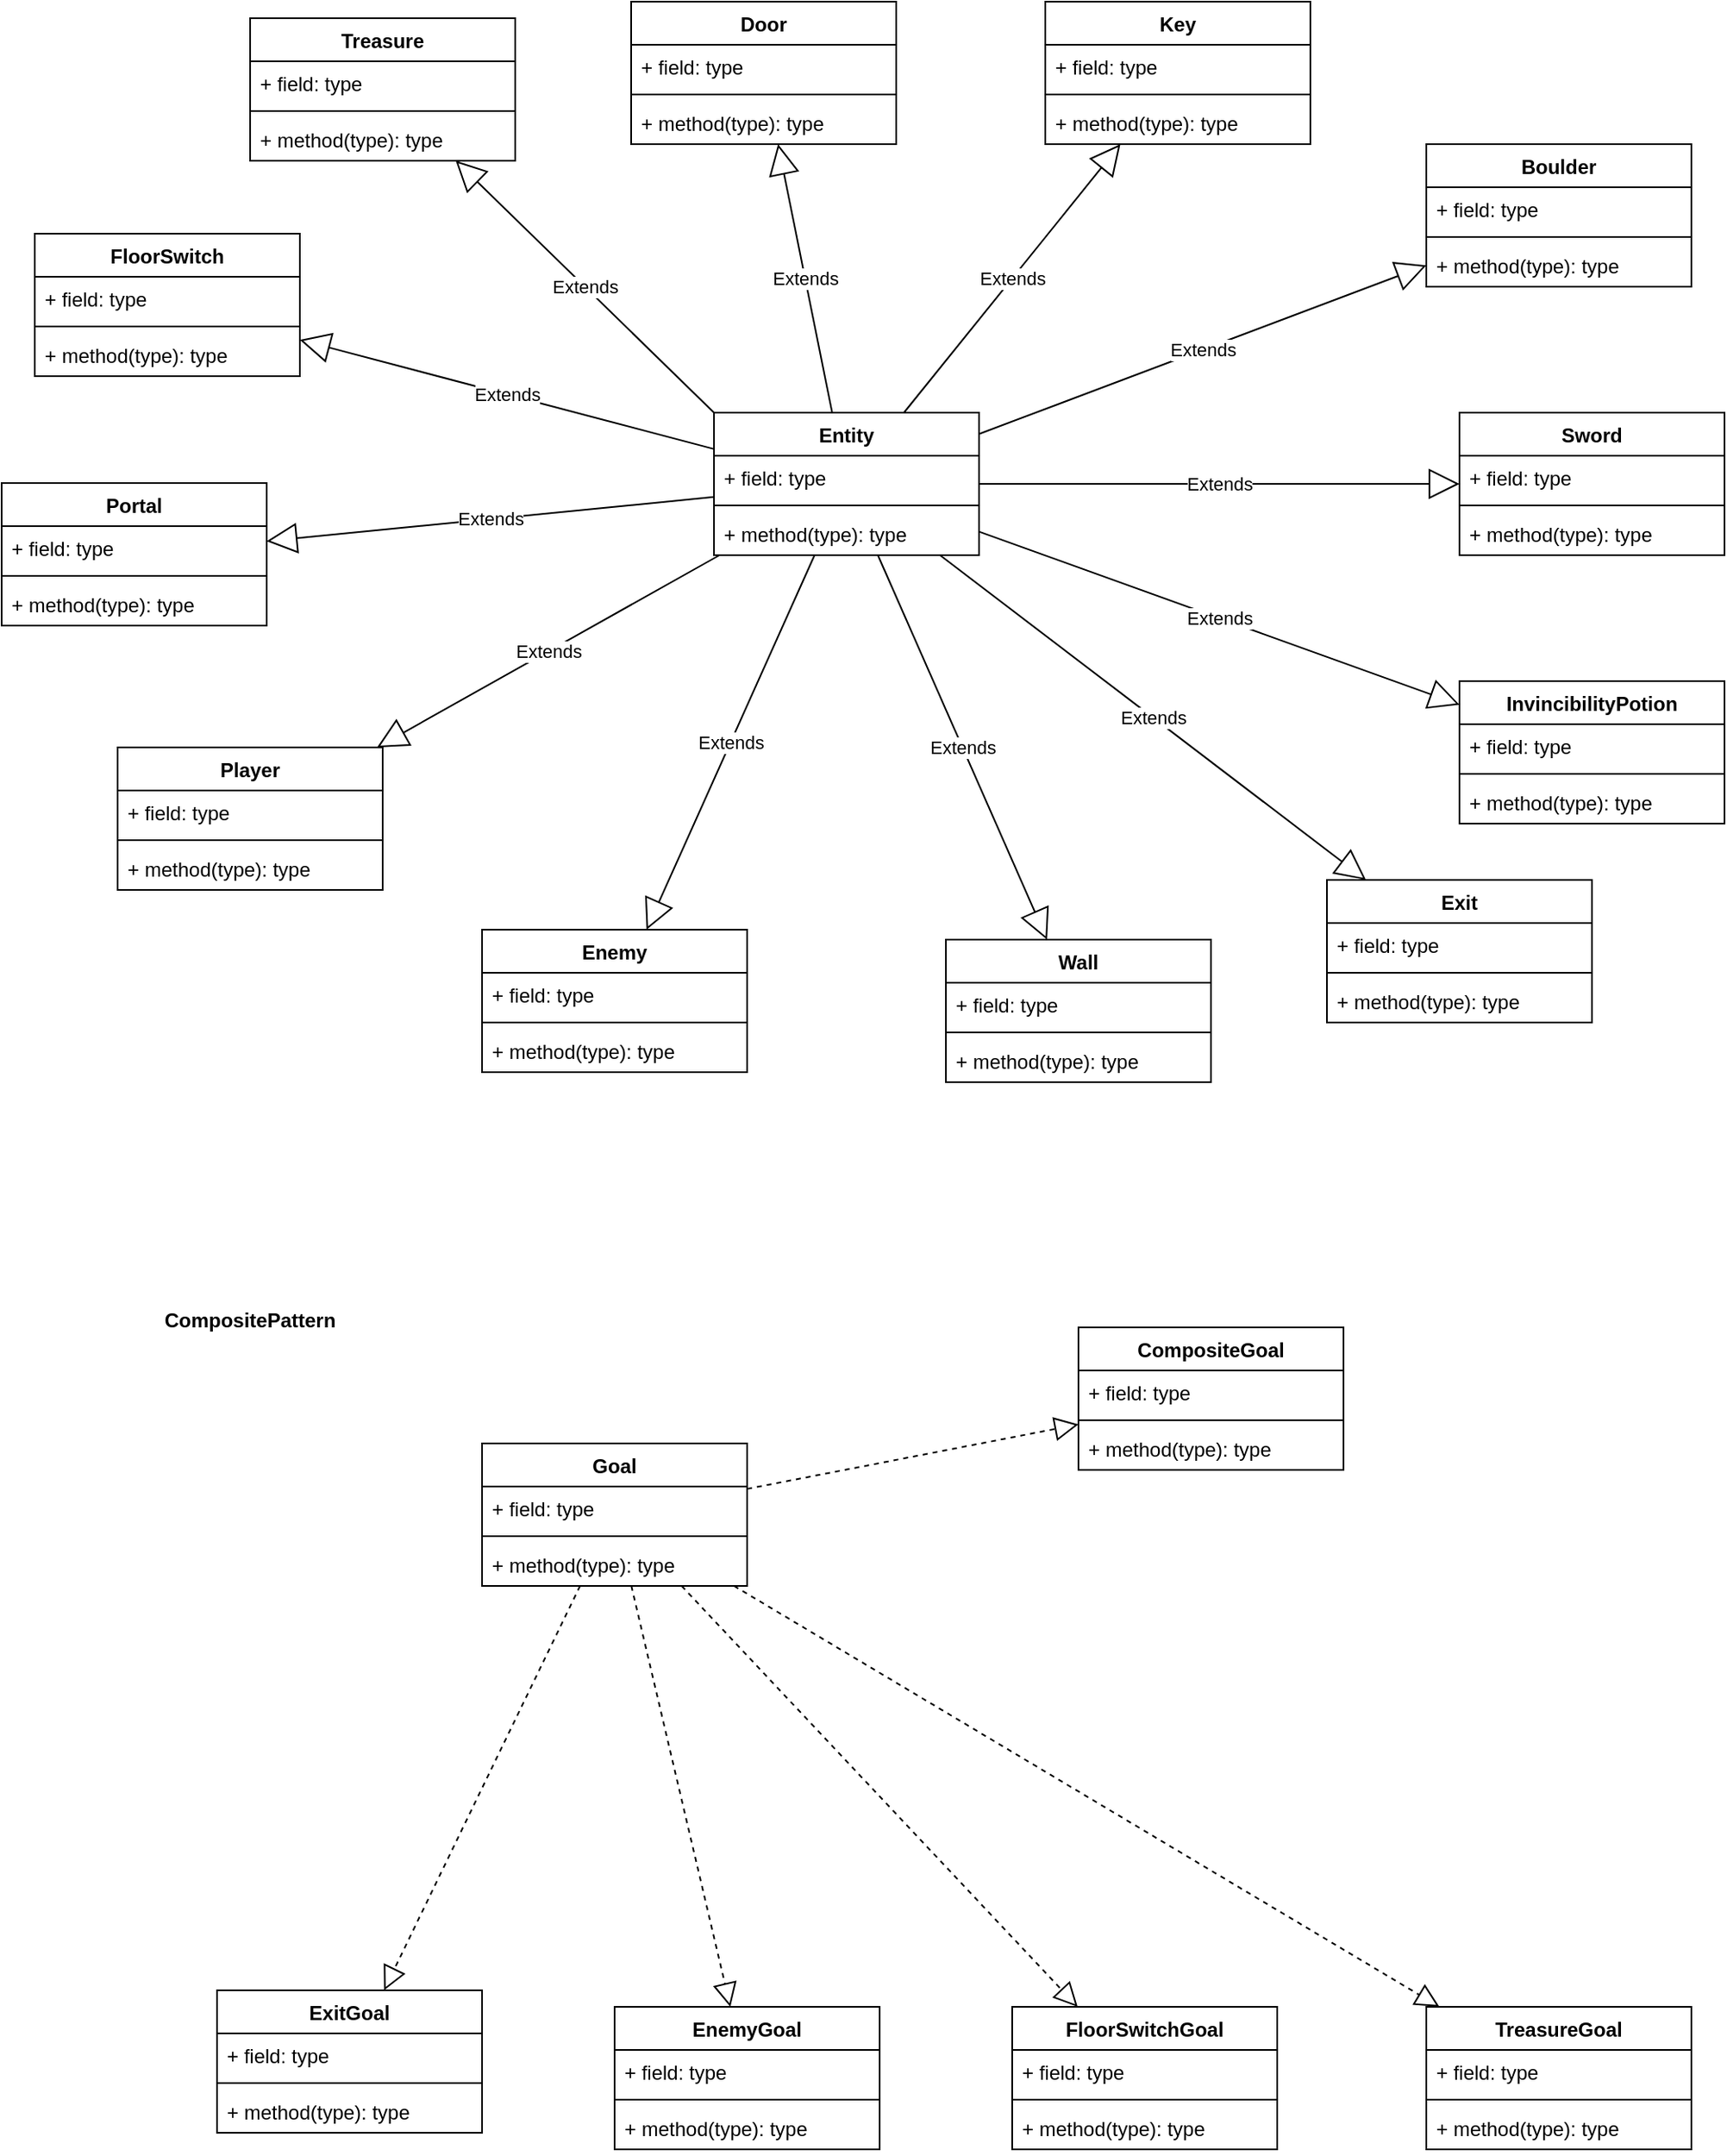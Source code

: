 <mxfile version="13.3.1" type="device"><diagram id="n79lNZCl_f3jq2rP3meE" name="Page-1"><mxGraphModel dx="1442" dy="822" grid="1" gridSize="10" guides="1" tooltips="1" connect="1" arrows="1" fold="1" page="1" pageScale="1" pageWidth="1169" pageHeight="827" math="0" shadow="0"><root><mxCell id="0"/><mxCell id="1" parent="0"/><mxCell id="Kdeloc-fNEnJSkMMDpFF-7" value="Player" style="swimlane;fontStyle=1;align=center;verticalAlign=top;childLayout=stackLayout;horizontal=1;startSize=26;horizontalStack=0;resizeParent=1;resizeParentMax=0;resizeLast=0;collapsible=1;marginBottom=0;" vertex="1" parent="1"><mxGeometry x="90" y="530" width="160" height="86" as="geometry"/></mxCell><mxCell id="Kdeloc-fNEnJSkMMDpFF-8" value="+ field: type" style="text;strokeColor=none;fillColor=none;align=left;verticalAlign=top;spacingLeft=4;spacingRight=4;overflow=hidden;rotatable=0;points=[[0,0.5],[1,0.5]];portConstraint=eastwest;" vertex="1" parent="Kdeloc-fNEnJSkMMDpFF-7"><mxGeometry y="26" width="160" height="26" as="geometry"/></mxCell><mxCell id="Kdeloc-fNEnJSkMMDpFF-9" value="" style="line;strokeWidth=1;fillColor=none;align=left;verticalAlign=middle;spacingTop=-1;spacingLeft=3;spacingRight=3;rotatable=0;labelPosition=right;points=[];portConstraint=eastwest;" vertex="1" parent="Kdeloc-fNEnJSkMMDpFF-7"><mxGeometry y="52" width="160" height="8" as="geometry"/></mxCell><mxCell id="Kdeloc-fNEnJSkMMDpFF-10" value="+ method(type): type" style="text;strokeColor=none;fillColor=none;align=left;verticalAlign=top;spacingLeft=4;spacingRight=4;overflow=hidden;rotatable=0;points=[[0,0.5],[1,0.5]];portConstraint=eastwest;" vertex="1" parent="Kdeloc-fNEnJSkMMDpFF-7"><mxGeometry y="60" width="160" height="26" as="geometry"/></mxCell><mxCell id="Kdeloc-fNEnJSkMMDpFF-18" value="Wall" style="swimlane;fontStyle=1;align=center;verticalAlign=top;childLayout=stackLayout;horizontal=1;startSize=26;horizontalStack=0;resizeParent=1;resizeParentMax=0;resizeLast=0;collapsible=1;marginBottom=0;" vertex="1" parent="1"><mxGeometry x="590" y="646" width="160" height="86" as="geometry"/></mxCell><mxCell id="Kdeloc-fNEnJSkMMDpFF-19" value="+ field: type" style="text;strokeColor=none;fillColor=none;align=left;verticalAlign=top;spacingLeft=4;spacingRight=4;overflow=hidden;rotatable=0;points=[[0,0.5],[1,0.5]];portConstraint=eastwest;" vertex="1" parent="Kdeloc-fNEnJSkMMDpFF-18"><mxGeometry y="26" width="160" height="26" as="geometry"/></mxCell><mxCell id="Kdeloc-fNEnJSkMMDpFF-20" value="" style="line;strokeWidth=1;fillColor=none;align=left;verticalAlign=middle;spacingTop=-1;spacingLeft=3;spacingRight=3;rotatable=0;labelPosition=right;points=[];portConstraint=eastwest;" vertex="1" parent="Kdeloc-fNEnJSkMMDpFF-18"><mxGeometry y="52" width="160" height="8" as="geometry"/></mxCell><mxCell id="Kdeloc-fNEnJSkMMDpFF-21" value="+ method(type): type" style="text;strokeColor=none;fillColor=none;align=left;verticalAlign=top;spacingLeft=4;spacingRight=4;overflow=hidden;rotatable=0;points=[[0,0.5],[1,0.5]];portConstraint=eastwest;" vertex="1" parent="Kdeloc-fNEnJSkMMDpFF-18"><mxGeometry y="60" width="160" height="26" as="geometry"/></mxCell><mxCell id="Kdeloc-fNEnJSkMMDpFF-12" value="Enemy" style="swimlane;fontStyle=1;align=center;verticalAlign=top;childLayout=stackLayout;horizontal=1;startSize=26;horizontalStack=0;resizeParent=1;resizeParentMax=0;resizeLast=0;collapsible=1;marginBottom=0;" vertex="1" parent="1"><mxGeometry x="310" y="640" width="160" height="86" as="geometry"/></mxCell><mxCell id="Kdeloc-fNEnJSkMMDpFF-13" value="+ field: type" style="text;strokeColor=none;fillColor=none;align=left;verticalAlign=top;spacingLeft=4;spacingRight=4;overflow=hidden;rotatable=0;points=[[0,0.5],[1,0.5]];portConstraint=eastwest;" vertex="1" parent="Kdeloc-fNEnJSkMMDpFF-12"><mxGeometry y="26" width="160" height="26" as="geometry"/></mxCell><mxCell id="Kdeloc-fNEnJSkMMDpFF-14" value="" style="line;strokeWidth=1;fillColor=none;align=left;verticalAlign=middle;spacingTop=-1;spacingLeft=3;spacingRight=3;rotatable=0;labelPosition=right;points=[];portConstraint=eastwest;" vertex="1" parent="Kdeloc-fNEnJSkMMDpFF-12"><mxGeometry y="52" width="160" height="8" as="geometry"/></mxCell><mxCell id="Kdeloc-fNEnJSkMMDpFF-15" value="+ method(type): type" style="text;strokeColor=none;fillColor=none;align=left;verticalAlign=top;spacingLeft=4;spacingRight=4;overflow=hidden;rotatable=0;points=[[0,0.5],[1,0.5]];portConstraint=eastwest;" vertex="1" parent="Kdeloc-fNEnJSkMMDpFF-12"><mxGeometry y="60" width="160" height="26" as="geometry"/></mxCell><mxCell id="Kdeloc-fNEnJSkMMDpFF-43" value="FloorSwitch" style="swimlane;fontStyle=1;align=center;verticalAlign=top;childLayout=stackLayout;horizontal=1;startSize=26;horizontalStack=0;resizeParent=1;resizeParentMax=0;resizeLast=0;collapsible=1;marginBottom=0;" vertex="1" parent="1"><mxGeometry x="40" y="220" width="160" height="86" as="geometry"/></mxCell><mxCell id="Kdeloc-fNEnJSkMMDpFF-44" value="+ field: type" style="text;strokeColor=none;fillColor=none;align=left;verticalAlign=top;spacingLeft=4;spacingRight=4;overflow=hidden;rotatable=0;points=[[0,0.5],[1,0.5]];portConstraint=eastwest;" vertex="1" parent="Kdeloc-fNEnJSkMMDpFF-43"><mxGeometry y="26" width="160" height="26" as="geometry"/></mxCell><mxCell id="Kdeloc-fNEnJSkMMDpFF-45" value="" style="line;strokeWidth=1;fillColor=none;align=left;verticalAlign=middle;spacingTop=-1;spacingLeft=3;spacingRight=3;rotatable=0;labelPosition=right;points=[];portConstraint=eastwest;" vertex="1" parent="Kdeloc-fNEnJSkMMDpFF-43"><mxGeometry y="52" width="160" height="8" as="geometry"/></mxCell><mxCell id="Kdeloc-fNEnJSkMMDpFF-46" value="+ method(type): type" style="text;strokeColor=none;fillColor=none;align=left;verticalAlign=top;spacingLeft=4;spacingRight=4;overflow=hidden;rotatable=0;points=[[0,0.5],[1,0.5]];portConstraint=eastwest;" vertex="1" parent="Kdeloc-fNEnJSkMMDpFF-43"><mxGeometry y="60" width="160" height="26" as="geometry"/></mxCell><mxCell id="Kdeloc-fNEnJSkMMDpFF-51" value="Sword" style="swimlane;fontStyle=1;align=center;verticalAlign=top;childLayout=stackLayout;horizontal=1;startSize=26;horizontalStack=0;resizeParent=1;resizeParentMax=0;resizeLast=0;collapsible=1;marginBottom=0;" vertex="1" parent="1"><mxGeometry x="900" y="328" width="160" height="86" as="geometry"/></mxCell><mxCell id="Kdeloc-fNEnJSkMMDpFF-52" value="+ field: type" style="text;strokeColor=none;fillColor=none;align=left;verticalAlign=top;spacingLeft=4;spacingRight=4;overflow=hidden;rotatable=0;points=[[0,0.5],[1,0.5]];portConstraint=eastwest;" vertex="1" parent="Kdeloc-fNEnJSkMMDpFF-51"><mxGeometry y="26" width="160" height="26" as="geometry"/></mxCell><mxCell id="Kdeloc-fNEnJSkMMDpFF-53" value="" style="line;strokeWidth=1;fillColor=none;align=left;verticalAlign=middle;spacingTop=-1;spacingLeft=3;spacingRight=3;rotatable=0;labelPosition=right;points=[];portConstraint=eastwest;" vertex="1" parent="Kdeloc-fNEnJSkMMDpFF-51"><mxGeometry y="52" width="160" height="8" as="geometry"/></mxCell><mxCell id="Kdeloc-fNEnJSkMMDpFF-54" value="+ method(type): type" style="text;strokeColor=none;fillColor=none;align=left;verticalAlign=top;spacingLeft=4;spacingRight=4;overflow=hidden;rotatable=0;points=[[0,0.5],[1,0.5]];portConstraint=eastwest;" vertex="1" parent="Kdeloc-fNEnJSkMMDpFF-51"><mxGeometry y="60" width="160" height="26" as="geometry"/></mxCell><mxCell id="Kdeloc-fNEnJSkMMDpFF-27" value="Treasure" style="swimlane;fontStyle=1;align=center;verticalAlign=top;childLayout=stackLayout;horizontal=1;startSize=26;horizontalStack=0;resizeParent=1;resizeParentMax=0;resizeLast=0;collapsible=1;marginBottom=0;" vertex="1" parent="1"><mxGeometry x="170" y="90" width="160" height="86" as="geometry"/></mxCell><mxCell id="Kdeloc-fNEnJSkMMDpFF-28" value="+ field: type" style="text;strokeColor=none;fillColor=none;align=left;verticalAlign=top;spacingLeft=4;spacingRight=4;overflow=hidden;rotatable=0;points=[[0,0.5],[1,0.5]];portConstraint=eastwest;" vertex="1" parent="Kdeloc-fNEnJSkMMDpFF-27"><mxGeometry y="26" width="160" height="26" as="geometry"/></mxCell><mxCell id="Kdeloc-fNEnJSkMMDpFF-29" value="" style="line;strokeWidth=1;fillColor=none;align=left;verticalAlign=middle;spacingTop=-1;spacingLeft=3;spacingRight=3;rotatable=0;labelPosition=right;points=[];portConstraint=eastwest;" vertex="1" parent="Kdeloc-fNEnJSkMMDpFF-27"><mxGeometry y="52" width="160" height="8" as="geometry"/></mxCell><mxCell id="Kdeloc-fNEnJSkMMDpFF-30" value="+ method(type): type" style="text;strokeColor=none;fillColor=none;align=left;verticalAlign=top;spacingLeft=4;spacingRight=4;overflow=hidden;rotatable=0;points=[[0,0.5],[1,0.5]];portConstraint=eastwest;" vertex="1" parent="Kdeloc-fNEnJSkMMDpFF-27"><mxGeometry y="60" width="160" height="26" as="geometry"/></mxCell><mxCell id="Kdeloc-fNEnJSkMMDpFF-47" value="Portal" style="swimlane;fontStyle=1;align=center;verticalAlign=top;childLayout=stackLayout;horizontal=1;startSize=26;horizontalStack=0;resizeParent=1;resizeParentMax=0;resizeLast=0;collapsible=1;marginBottom=0;" vertex="1" parent="1"><mxGeometry x="20" y="370.5" width="160" height="86" as="geometry"/></mxCell><mxCell id="Kdeloc-fNEnJSkMMDpFF-48" value="+ field: type" style="text;strokeColor=none;fillColor=none;align=left;verticalAlign=top;spacingLeft=4;spacingRight=4;overflow=hidden;rotatable=0;points=[[0,0.5],[1,0.5]];portConstraint=eastwest;" vertex="1" parent="Kdeloc-fNEnJSkMMDpFF-47"><mxGeometry y="26" width="160" height="26" as="geometry"/></mxCell><mxCell id="Kdeloc-fNEnJSkMMDpFF-49" value="" style="line;strokeWidth=1;fillColor=none;align=left;verticalAlign=middle;spacingTop=-1;spacingLeft=3;spacingRight=3;rotatable=0;labelPosition=right;points=[];portConstraint=eastwest;" vertex="1" parent="Kdeloc-fNEnJSkMMDpFF-47"><mxGeometry y="52" width="160" height="8" as="geometry"/></mxCell><mxCell id="Kdeloc-fNEnJSkMMDpFF-50" value="+ method(type): type" style="text;strokeColor=none;fillColor=none;align=left;verticalAlign=top;spacingLeft=4;spacingRight=4;overflow=hidden;rotatable=0;points=[[0,0.5],[1,0.5]];portConstraint=eastwest;" vertex="1" parent="Kdeloc-fNEnJSkMMDpFF-47"><mxGeometry y="60" width="160" height="26" as="geometry"/></mxCell><mxCell id="Kdeloc-fNEnJSkMMDpFF-31" value="Door" style="swimlane;fontStyle=1;align=center;verticalAlign=top;childLayout=stackLayout;horizontal=1;startSize=26;horizontalStack=0;resizeParent=1;resizeParentMax=0;resizeLast=0;collapsible=1;marginBottom=0;" vertex="1" parent="1"><mxGeometry x="400" y="80" width="160" height="86" as="geometry"/></mxCell><mxCell id="Kdeloc-fNEnJSkMMDpFF-32" value="+ field: type" style="text;strokeColor=none;fillColor=none;align=left;verticalAlign=top;spacingLeft=4;spacingRight=4;overflow=hidden;rotatable=0;points=[[0,0.5],[1,0.5]];portConstraint=eastwest;" vertex="1" parent="Kdeloc-fNEnJSkMMDpFF-31"><mxGeometry y="26" width="160" height="26" as="geometry"/></mxCell><mxCell id="Kdeloc-fNEnJSkMMDpFF-33" value="" style="line;strokeWidth=1;fillColor=none;align=left;verticalAlign=middle;spacingTop=-1;spacingLeft=3;spacingRight=3;rotatable=0;labelPosition=right;points=[];portConstraint=eastwest;" vertex="1" parent="Kdeloc-fNEnJSkMMDpFF-31"><mxGeometry y="52" width="160" height="8" as="geometry"/></mxCell><mxCell id="Kdeloc-fNEnJSkMMDpFF-34" value="+ method(type): type" style="text;strokeColor=none;fillColor=none;align=left;verticalAlign=top;spacingLeft=4;spacingRight=4;overflow=hidden;rotatable=0;points=[[0,0.5],[1,0.5]];portConstraint=eastwest;" vertex="1" parent="Kdeloc-fNEnJSkMMDpFF-31"><mxGeometry y="60" width="160" height="26" as="geometry"/></mxCell><mxCell id="Kdeloc-fNEnJSkMMDpFF-35" value="Key" style="swimlane;fontStyle=1;align=center;verticalAlign=top;childLayout=stackLayout;horizontal=1;startSize=26;horizontalStack=0;resizeParent=1;resizeParentMax=0;resizeLast=0;collapsible=1;marginBottom=0;" vertex="1" parent="1"><mxGeometry x="650" y="80" width="160" height="86" as="geometry"/></mxCell><mxCell id="Kdeloc-fNEnJSkMMDpFF-36" value="+ field: type" style="text;strokeColor=none;fillColor=none;align=left;verticalAlign=top;spacingLeft=4;spacingRight=4;overflow=hidden;rotatable=0;points=[[0,0.5],[1,0.5]];portConstraint=eastwest;" vertex="1" parent="Kdeloc-fNEnJSkMMDpFF-35"><mxGeometry y="26" width="160" height="26" as="geometry"/></mxCell><mxCell id="Kdeloc-fNEnJSkMMDpFF-37" value="" style="line;strokeWidth=1;fillColor=none;align=left;verticalAlign=middle;spacingTop=-1;spacingLeft=3;spacingRight=3;rotatable=0;labelPosition=right;points=[];portConstraint=eastwest;" vertex="1" parent="Kdeloc-fNEnJSkMMDpFF-35"><mxGeometry y="52" width="160" height="8" as="geometry"/></mxCell><mxCell id="Kdeloc-fNEnJSkMMDpFF-38" value="+ method(type): type" style="text;strokeColor=none;fillColor=none;align=left;verticalAlign=top;spacingLeft=4;spacingRight=4;overflow=hidden;rotatable=0;points=[[0,0.5],[1,0.5]];portConstraint=eastwest;" vertex="1" parent="Kdeloc-fNEnJSkMMDpFF-35"><mxGeometry y="60" width="160" height="26" as="geometry"/></mxCell><mxCell id="Kdeloc-fNEnJSkMMDpFF-39" value="Boulder" style="swimlane;fontStyle=1;align=center;verticalAlign=top;childLayout=stackLayout;horizontal=1;startSize=26;horizontalStack=0;resizeParent=1;resizeParentMax=0;resizeLast=0;collapsible=1;marginBottom=0;" vertex="1" parent="1"><mxGeometry x="880" y="166" width="160" height="86" as="geometry"/></mxCell><mxCell id="Kdeloc-fNEnJSkMMDpFF-40" value="+ field: type" style="text;strokeColor=none;fillColor=none;align=left;verticalAlign=top;spacingLeft=4;spacingRight=4;overflow=hidden;rotatable=0;points=[[0,0.5],[1,0.5]];portConstraint=eastwest;" vertex="1" parent="Kdeloc-fNEnJSkMMDpFF-39"><mxGeometry y="26" width="160" height="26" as="geometry"/></mxCell><mxCell id="Kdeloc-fNEnJSkMMDpFF-41" value="" style="line;strokeWidth=1;fillColor=none;align=left;verticalAlign=middle;spacingTop=-1;spacingLeft=3;spacingRight=3;rotatable=0;labelPosition=right;points=[];portConstraint=eastwest;" vertex="1" parent="Kdeloc-fNEnJSkMMDpFF-39"><mxGeometry y="52" width="160" height="8" as="geometry"/></mxCell><mxCell id="Kdeloc-fNEnJSkMMDpFF-42" value="+ method(type): type" style="text;strokeColor=none;fillColor=none;align=left;verticalAlign=top;spacingLeft=4;spacingRight=4;overflow=hidden;rotatable=0;points=[[0,0.5],[1,0.5]];portConstraint=eastwest;" vertex="1" parent="Kdeloc-fNEnJSkMMDpFF-39"><mxGeometry y="60" width="160" height="26" as="geometry"/></mxCell><mxCell id="Kdeloc-fNEnJSkMMDpFF-55" value="InvincibilityPotion" style="swimlane;fontStyle=1;align=center;verticalAlign=top;childLayout=stackLayout;horizontal=1;startSize=26;horizontalStack=0;resizeParent=1;resizeParentMax=0;resizeLast=0;collapsible=1;marginBottom=0;" vertex="1" parent="1"><mxGeometry x="900" y="490" width="160" height="86" as="geometry"/></mxCell><mxCell id="Kdeloc-fNEnJSkMMDpFF-56" value="+ field: type" style="text;strokeColor=none;fillColor=none;align=left;verticalAlign=top;spacingLeft=4;spacingRight=4;overflow=hidden;rotatable=0;points=[[0,0.5],[1,0.5]];portConstraint=eastwest;" vertex="1" parent="Kdeloc-fNEnJSkMMDpFF-55"><mxGeometry y="26" width="160" height="26" as="geometry"/></mxCell><mxCell id="Kdeloc-fNEnJSkMMDpFF-57" value="" style="line;strokeWidth=1;fillColor=none;align=left;verticalAlign=middle;spacingTop=-1;spacingLeft=3;spacingRight=3;rotatable=0;labelPosition=right;points=[];portConstraint=eastwest;" vertex="1" parent="Kdeloc-fNEnJSkMMDpFF-55"><mxGeometry y="52" width="160" height="8" as="geometry"/></mxCell><mxCell id="Kdeloc-fNEnJSkMMDpFF-58" value="+ method(type): type" style="text;strokeColor=none;fillColor=none;align=left;verticalAlign=top;spacingLeft=4;spacingRight=4;overflow=hidden;rotatable=0;points=[[0,0.5],[1,0.5]];portConstraint=eastwest;" vertex="1" parent="Kdeloc-fNEnJSkMMDpFF-55"><mxGeometry y="60" width="160" height="26" as="geometry"/></mxCell><mxCell id="Kdeloc-fNEnJSkMMDpFF-23" value="Exit" style="swimlane;fontStyle=1;align=center;verticalAlign=top;childLayout=stackLayout;horizontal=1;startSize=26;horizontalStack=0;resizeParent=1;resizeParentMax=0;resizeLast=0;collapsible=1;marginBottom=0;" vertex="1" parent="1"><mxGeometry x="820" y="610" width="160" height="86" as="geometry"/></mxCell><mxCell id="Kdeloc-fNEnJSkMMDpFF-24" value="+ field: type" style="text;strokeColor=none;fillColor=none;align=left;verticalAlign=top;spacingLeft=4;spacingRight=4;overflow=hidden;rotatable=0;points=[[0,0.5],[1,0.5]];portConstraint=eastwest;" vertex="1" parent="Kdeloc-fNEnJSkMMDpFF-23"><mxGeometry y="26" width="160" height="26" as="geometry"/></mxCell><mxCell id="Kdeloc-fNEnJSkMMDpFF-25" value="" style="line;strokeWidth=1;fillColor=none;align=left;verticalAlign=middle;spacingTop=-1;spacingLeft=3;spacingRight=3;rotatable=0;labelPosition=right;points=[];portConstraint=eastwest;" vertex="1" parent="Kdeloc-fNEnJSkMMDpFF-23"><mxGeometry y="52" width="160" height="8" as="geometry"/></mxCell><mxCell id="Kdeloc-fNEnJSkMMDpFF-26" value="+ method(type): type" style="text;strokeColor=none;fillColor=none;align=left;verticalAlign=top;spacingLeft=4;spacingRight=4;overflow=hidden;rotatable=0;points=[[0,0.5],[1,0.5]];portConstraint=eastwest;" vertex="1" parent="Kdeloc-fNEnJSkMMDpFF-23"><mxGeometry y="60" width="160" height="26" as="geometry"/></mxCell><mxCell id="Kdeloc-fNEnJSkMMDpFF-60" value="Extends" style="endArrow=block;endSize=16;endFill=0;html=1;exitX=0;exitY=0;exitDx=0;exitDy=0;" edge="1" parent="1" source="Kdeloc-fNEnJSkMMDpFF-1" target="Kdeloc-fNEnJSkMMDpFF-27"><mxGeometry width="160" relative="1" as="geometry"><mxPoint x="510" y="370" as="sourcePoint"/><mxPoint x="670" y="370" as="targetPoint"/></mxGeometry></mxCell><mxCell id="Kdeloc-fNEnJSkMMDpFF-61" value="Extends" style="endArrow=block;endSize=16;endFill=0;html=1;" edge="1" parent="1" source="Kdeloc-fNEnJSkMMDpFF-1" target="Kdeloc-fNEnJSkMMDpFF-31"><mxGeometry width="160" relative="1" as="geometry"><mxPoint x="510" y="370" as="sourcePoint"/><mxPoint x="670" y="370" as="targetPoint"/></mxGeometry></mxCell><mxCell id="Kdeloc-fNEnJSkMMDpFF-63" value="Extends" style="endArrow=block;endSize=16;endFill=0;html=1;" edge="1" parent="1" source="Kdeloc-fNEnJSkMMDpFF-1" target="Kdeloc-fNEnJSkMMDpFF-35"><mxGeometry width="160" relative="1" as="geometry"><mxPoint x="510" y="370" as="sourcePoint"/><mxPoint x="670" y="370" as="targetPoint"/></mxGeometry></mxCell><mxCell id="Kdeloc-fNEnJSkMMDpFF-64" value="Extends" style="endArrow=block;endSize=16;endFill=0;html=1;" edge="1" parent="1" source="Kdeloc-fNEnJSkMMDpFF-1" target="Kdeloc-fNEnJSkMMDpFF-39"><mxGeometry width="160" relative="1" as="geometry"><mxPoint x="840" y="400" as="sourcePoint"/><mxPoint x="1000" y="400" as="targetPoint"/></mxGeometry></mxCell><mxCell id="Kdeloc-fNEnJSkMMDpFF-65" value="Extends" style="endArrow=block;endSize=16;endFill=0;html=1;" edge="1" parent="1" source="Kdeloc-fNEnJSkMMDpFF-1" target="Kdeloc-fNEnJSkMMDpFF-51"><mxGeometry width="160" relative="1" as="geometry"><mxPoint x="570" y="400" as="sourcePoint"/><mxPoint x="730" y="400" as="targetPoint"/></mxGeometry></mxCell><mxCell id="Kdeloc-fNEnJSkMMDpFF-1" value="Entity" style="swimlane;fontStyle=1;align=center;verticalAlign=top;childLayout=stackLayout;horizontal=1;startSize=26;horizontalStack=0;resizeParent=1;resizeParentMax=0;resizeLast=0;collapsible=1;marginBottom=0;" vertex="1" parent="1"><mxGeometry x="450" y="328" width="160" height="86" as="geometry"/></mxCell><mxCell id="Kdeloc-fNEnJSkMMDpFF-2" value="+ field: type" style="text;strokeColor=none;fillColor=none;align=left;verticalAlign=top;spacingLeft=4;spacingRight=4;overflow=hidden;rotatable=0;points=[[0,0.5],[1,0.5]];portConstraint=eastwest;" vertex="1" parent="Kdeloc-fNEnJSkMMDpFF-1"><mxGeometry y="26" width="160" height="26" as="geometry"/></mxCell><mxCell id="Kdeloc-fNEnJSkMMDpFF-3" value="" style="line;strokeWidth=1;fillColor=none;align=left;verticalAlign=middle;spacingTop=-1;spacingLeft=3;spacingRight=3;rotatable=0;labelPosition=right;points=[];portConstraint=eastwest;" vertex="1" parent="Kdeloc-fNEnJSkMMDpFF-1"><mxGeometry y="52" width="160" height="8" as="geometry"/></mxCell><mxCell id="Kdeloc-fNEnJSkMMDpFF-4" value="+ method(type): type" style="text;strokeColor=none;fillColor=none;align=left;verticalAlign=top;spacingLeft=4;spacingRight=4;overflow=hidden;rotatable=0;points=[[0,0.5],[1,0.5]];portConstraint=eastwest;" vertex="1" parent="Kdeloc-fNEnJSkMMDpFF-1"><mxGeometry y="60" width="160" height="26" as="geometry"/></mxCell><mxCell id="Kdeloc-fNEnJSkMMDpFF-66" value="Extends" style="endArrow=block;endSize=16;endFill=0;html=1;" edge="1" parent="1" source="Kdeloc-fNEnJSkMMDpFF-1" target="Kdeloc-fNEnJSkMMDpFF-55"><mxGeometry width="160" relative="1" as="geometry"><mxPoint x="600" y="360" as="sourcePoint"/><mxPoint x="760" y="360" as="targetPoint"/></mxGeometry></mxCell><mxCell id="Kdeloc-fNEnJSkMMDpFF-67" value="Extends" style="endArrow=block;endSize=16;endFill=0;html=1;" edge="1" parent="1" source="Kdeloc-fNEnJSkMMDpFF-1" target="Kdeloc-fNEnJSkMMDpFF-23"><mxGeometry width="160" relative="1" as="geometry"><mxPoint x="570" y="450" as="sourcePoint"/><mxPoint x="730" y="450" as="targetPoint"/></mxGeometry></mxCell><mxCell id="Kdeloc-fNEnJSkMMDpFF-69" value="Extends" style="endArrow=block;endSize=16;endFill=0;html=1;" edge="1" parent="1" source="Kdeloc-fNEnJSkMMDpFF-1" target="Kdeloc-fNEnJSkMMDpFF-18"><mxGeometry width="160" relative="1" as="geometry"><mxPoint x="530" y="490" as="sourcePoint"/><mxPoint x="690" y="490" as="targetPoint"/></mxGeometry></mxCell><mxCell id="Kdeloc-fNEnJSkMMDpFF-70" value="Extends" style="endArrow=block;endSize=16;endFill=0;html=1;" edge="1" parent="1" source="Kdeloc-fNEnJSkMMDpFF-1" target="Kdeloc-fNEnJSkMMDpFF-12"><mxGeometry width="160" relative="1" as="geometry"><mxPoint x="530" y="490" as="sourcePoint"/><mxPoint x="690" y="490" as="targetPoint"/></mxGeometry></mxCell><mxCell id="Kdeloc-fNEnJSkMMDpFF-71" value="Extends" style="endArrow=block;endSize=16;endFill=0;html=1;" edge="1" parent="1" source="Kdeloc-fNEnJSkMMDpFF-1" target="Kdeloc-fNEnJSkMMDpFF-7"><mxGeometry width="160" relative="1" as="geometry"><mxPoint x="410" y="420" as="sourcePoint"/><mxPoint x="570" y="420" as="targetPoint"/></mxGeometry></mxCell><mxCell id="Kdeloc-fNEnJSkMMDpFF-72" value="Extends" style="endArrow=block;endSize=16;endFill=0;html=1;" edge="1" parent="1" source="Kdeloc-fNEnJSkMMDpFF-1" target="Kdeloc-fNEnJSkMMDpFF-47"><mxGeometry width="160" relative="1" as="geometry"><mxPoint x="410" y="420" as="sourcePoint"/><mxPoint x="570" y="420" as="targetPoint"/></mxGeometry></mxCell><mxCell id="Kdeloc-fNEnJSkMMDpFF-73" value="Extends" style="endArrow=block;endSize=16;endFill=0;html=1;" edge="1" parent="1" source="Kdeloc-fNEnJSkMMDpFF-1" target="Kdeloc-fNEnJSkMMDpFF-43"><mxGeometry width="160" relative="1" as="geometry"><mxPoint x="370" y="350" as="sourcePoint"/><mxPoint x="530" y="350" as="targetPoint"/></mxGeometry></mxCell><mxCell id="Kdeloc-fNEnJSkMMDpFF-82" value="" style="endArrow=block;dashed=1;endFill=0;endSize=12;html=1;" edge="1" parent="1" source="Kdeloc-fNEnJSkMMDpFF-74" target="Kdeloc-fNEnJSkMMDpFF-78"><mxGeometry width="160" relative="1" as="geometry"><mxPoint x="470" y="1210" as="sourcePoint"/><mxPoint x="630" y="1210" as="targetPoint"/></mxGeometry></mxCell><mxCell id="Kdeloc-fNEnJSkMMDpFF-83" value="ExitGoal" style="swimlane;fontStyle=1;align=center;verticalAlign=top;childLayout=stackLayout;horizontal=1;startSize=26;horizontalStack=0;resizeParent=1;resizeParentMax=0;resizeLast=0;collapsible=1;marginBottom=0;" vertex="1" parent="1"><mxGeometry x="150" y="1280" width="160" height="86" as="geometry"/></mxCell><mxCell id="Kdeloc-fNEnJSkMMDpFF-84" value="+ field: type" style="text;strokeColor=none;fillColor=none;align=left;verticalAlign=top;spacingLeft=4;spacingRight=4;overflow=hidden;rotatable=0;points=[[0,0.5],[1,0.5]];portConstraint=eastwest;" vertex="1" parent="Kdeloc-fNEnJSkMMDpFF-83"><mxGeometry y="26" width="160" height="26" as="geometry"/></mxCell><mxCell id="Kdeloc-fNEnJSkMMDpFF-85" value="" style="line;strokeWidth=1;fillColor=none;align=left;verticalAlign=middle;spacingTop=-1;spacingLeft=3;spacingRight=3;rotatable=0;labelPosition=right;points=[];portConstraint=eastwest;" vertex="1" parent="Kdeloc-fNEnJSkMMDpFF-83"><mxGeometry y="52" width="160" height="8" as="geometry"/></mxCell><mxCell id="Kdeloc-fNEnJSkMMDpFF-86" value="+ method(type): type" style="text;strokeColor=none;fillColor=none;align=left;verticalAlign=top;spacingLeft=4;spacingRight=4;overflow=hidden;rotatable=0;points=[[0,0.5],[1,0.5]];portConstraint=eastwest;" vertex="1" parent="Kdeloc-fNEnJSkMMDpFF-83"><mxGeometry y="60" width="160" height="26" as="geometry"/></mxCell><mxCell id="Kdeloc-fNEnJSkMMDpFF-87" value="EnemyGoal" style="swimlane;fontStyle=1;align=center;verticalAlign=top;childLayout=stackLayout;horizontal=1;startSize=26;horizontalStack=0;resizeParent=1;resizeParentMax=0;resizeLast=0;collapsible=1;marginBottom=0;" vertex="1" parent="1"><mxGeometry x="390" y="1290" width="160" height="86" as="geometry"/></mxCell><mxCell id="Kdeloc-fNEnJSkMMDpFF-88" value="+ field: type" style="text;strokeColor=none;fillColor=none;align=left;verticalAlign=top;spacingLeft=4;spacingRight=4;overflow=hidden;rotatable=0;points=[[0,0.5],[1,0.5]];portConstraint=eastwest;" vertex="1" parent="Kdeloc-fNEnJSkMMDpFF-87"><mxGeometry y="26" width="160" height="26" as="geometry"/></mxCell><mxCell id="Kdeloc-fNEnJSkMMDpFF-89" value="" style="line;strokeWidth=1;fillColor=none;align=left;verticalAlign=middle;spacingTop=-1;spacingLeft=3;spacingRight=3;rotatable=0;labelPosition=right;points=[];portConstraint=eastwest;" vertex="1" parent="Kdeloc-fNEnJSkMMDpFF-87"><mxGeometry y="52" width="160" height="8" as="geometry"/></mxCell><mxCell id="Kdeloc-fNEnJSkMMDpFF-90" value="+ method(type): type" style="text;strokeColor=none;fillColor=none;align=left;verticalAlign=top;spacingLeft=4;spacingRight=4;overflow=hidden;rotatable=0;points=[[0,0.5],[1,0.5]];portConstraint=eastwest;" vertex="1" parent="Kdeloc-fNEnJSkMMDpFF-87"><mxGeometry y="60" width="160" height="26" as="geometry"/></mxCell><mxCell id="Kdeloc-fNEnJSkMMDpFF-91" value="FloorSwitchGoal" style="swimlane;fontStyle=1;align=center;verticalAlign=top;childLayout=stackLayout;horizontal=1;startSize=26;horizontalStack=0;resizeParent=1;resizeParentMax=0;resizeLast=0;collapsible=1;marginBottom=0;" vertex="1" parent="1"><mxGeometry x="630" y="1290" width="160" height="86" as="geometry"/></mxCell><mxCell id="Kdeloc-fNEnJSkMMDpFF-92" value="+ field: type" style="text;strokeColor=none;fillColor=none;align=left;verticalAlign=top;spacingLeft=4;spacingRight=4;overflow=hidden;rotatable=0;points=[[0,0.5],[1,0.5]];portConstraint=eastwest;" vertex="1" parent="Kdeloc-fNEnJSkMMDpFF-91"><mxGeometry y="26" width="160" height="26" as="geometry"/></mxCell><mxCell id="Kdeloc-fNEnJSkMMDpFF-93" value="" style="line;strokeWidth=1;fillColor=none;align=left;verticalAlign=middle;spacingTop=-1;spacingLeft=3;spacingRight=3;rotatable=0;labelPosition=right;points=[];portConstraint=eastwest;" vertex="1" parent="Kdeloc-fNEnJSkMMDpFF-91"><mxGeometry y="52" width="160" height="8" as="geometry"/></mxCell><mxCell id="Kdeloc-fNEnJSkMMDpFF-94" value="+ method(type): type" style="text;strokeColor=none;fillColor=none;align=left;verticalAlign=top;spacingLeft=4;spacingRight=4;overflow=hidden;rotatable=0;points=[[0,0.5],[1,0.5]];portConstraint=eastwest;" vertex="1" parent="Kdeloc-fNEnJSkMMDpFF-91"><mxGeometry y="60" width="160" height="26" as="geometry"/></mxCell><mxCell id="Kdeloc-fNEnJSkMMDpFF-95" value="TreasureGoal" style="swimlane;fontStyle=1;align=center;verticalAlign=top;childLayout=stackLayout;horizontal=1;startSize=26;horizontalStack=0;resizeParent=1;resizeParentMax=0;resizeLast=0;collapsible=1;marginBottom=0;" vertex="1" parent="1"><mxGeometry x="880" y="1290" width="160" height="86" as="geometry"/></mxCell><mxCell id="Kdeloc-fNEnJSkMMDpFF-96" value="+ field: type" style="text;strokeColor=none;fillColor=none;align=left;verticalAlign=top;spacingLeft=4;spacingRight=4;overflow=hidden;rotatable=0;points=[[0,0.5],[1,0.5]];portConstraint=eastwest;" vertex="1" parent="Kdeloc-fNEnJSkMMDpFF-95"><mxGeometry y="26" width="160" height="26" as="geometry"/></mxCell><mxCell id="Kdeloc-fNEnJSkMMDpFF-97" value="" style="line;strokeWidth=1;fillColor=none;align=left;verticalAlign=middle;spacingTop=-1;spacingLeft=3;spacingRight=3;rotatable=0;labelPosition=right;points=[];portConstraint=eastwest;" vertex="1" parent="Kdeloc-fNEnJSkMMDpFF-95"><mxGeometry y="52" width="160" height="8" as="geometry"/></mxCell><mxCell id="Kdeloc-fNEnJSkMMDpFF-98" value="+ method(type): type" style="text;strokeColor=none;fillColor=none;align=left;verticalAlign=top;spacingLeft=4;spacingRight=4;overflow=hidden;rotatable=0;points=[[0,0.5],[1,0.5]];portConstraint=eastwest;" vertex="1" parent="Kdeloc-fNEnJSkMMDpFF-95"><mxGeometry y="60" width="160" height="26" as="geometry"/></mxCell><mxCell id="Kdeloc-fNEnJSkMMDpFF-99" value="" style="endArrow=block;dashed=1;endFill=0;endSize=12;html=1;" edge="1" parent="1" source="Kdeloc-fNEnJSkMMDpFF-74" target="Kdeloc-fNEnJSkMMDpFF-83"><mxGeometry width="160" relative="1" as="geometry"><mxPoint x="380" y="1110" as="sourcePoint"/><mxPoint x="540" y="1110" as="targetPoint"/></mxGeometry></mxCell><mxCell id="Kdeloc-fNEnJSkMMDpFF-100" value="" style="endArrow=block;dashed=1;endFill=0;endSize=12;html=1;" edge="1" parent="1" source="Kdeloc-fNEnJSkMMDpFF-74" target="Kdeloc-fNEnJSkMMDpFF-87"><mxGeometry width="160" relative="1" as="geometry"><mxPoint x="380" y="1110" as="sourcePoint"/><mxPoint x="540" y="1110" as="targetPoint"/></mxGeometry></mxCell><mxCell id="Kdeloc-fNEnJSkMMDpFF-101" value="" style="endArrow=block;dashed=1;endFill=0;endSize=12;html=1;" edge="1" parent="1" source="Kdeloc-fNEnJSkMMDpFF-74" target="Kdeloc-fNEnJSkMMDpFF-91"><mxGeometry width="160" relative="1" as="geometry"><mxPoint x="380" y="1110" as="sourcePoint"/><mxPoint x="540" y="1110" as="targetPoint"/></mxGeometry></mxCell><mxCell id="Kdeloc-fNEnJSkMMDpFF-102" value="" style="endArrow=block;dashed=1;endFill=0;endSize=12;html=1;" edge="1" parent="1" source="Kdeloc-fNEnJSkMMDpFF-74" target="Kdeloc-fNEnJSkMMDpFF-95"><mxGeometry width="160" relative="1" as="geometry"><mxPoint x="280" y="1080" as="sourcePoint"/><mxPoint x="440" y="1080" as="targetPoint"/></mxGeometry></mxCell><mxCell id="Kdeloc-fNEnJSkMMDpFF-78" value="CompositeGoal" style="swimlane;fontStyle=1;align=center;verticalAlign=top;childLayout=stackLayout;horizontal=1;startSize=26;horizontalStack=0;resizeParent=1;resizeParentMax=0;resizeLast=0;collapsible=1;marginBottom=0;" vertex="1" parent="1"><mxGeometry x="670" y="880" width="160" height="86" as="geometry"/></mxCell><mxCell id="Kdeloc-fNEnJSkMMDpFF-79" value="+ field: type" style="text;strokeColor=none;fillColor=none;align=left;verticalAlign=top;spacingLeft=4;spacingRight=4;overflow=hidden;rotatable=0;points=[[0,0.5],[1,0.5]];portConstraint=eastwest;" vertex="1" parent="Kdeloc-fNEnJSkMMDpFF-78"><mxGeometry y="26" width="160" height="26" as="geometry"/></mxCell><mxCell id="Kdeloc-fNEnJSkMMDpFF-80" value="" style="line;strokeWidth=1;fillColor=none;align=left;verticalAlign=middle;spacingTop=-1;spacingLeft=3;spacingRight=3;rotatable=0;labelPosition=right;points=[];portConstraint=eastwest;" vertex="1" parent="Kdeloc-fNEnJSkMMDpFF-78"><mxGeometry y="52" width="160" height="8" as="geometry"/></mxCell><mxCell id="Kdeloc-fNEnJSkMMDpFF-81" value="+ method(type): type" style="text;strokeColor=none;fillColor=none;align=left;verticalAlign=top;spacingLeft=4;spacingRight=4;overflow=hidden;rotatable=0;points=[[0,0.5],[1,0.5]];portConstraint=eastwest;" vertex="1" parent="Kdeloc-fNEnJSkMMDpFF-78"><mxGeometry y="60" width="160" height="26" as="geometry"/></mxCell><mxCell id="Kdeloc-fNEnJSkMMDpFF-103" value="CompositePattern" style="text;align=center;fontStyle=1;verticalAlign=middle;spacingLeft=3;spacingRight=3;strokeColor=none;rotatable=0;points=[[0,0.5],[1,0.5]];portConstraint=eastwest;" vertex="1" parent="1"><mxGeometry x="30" y="860" width="280" height="30" as="geometry"/></mxCell><mxCell id="Kdeloc-fNEnJSkMMDpFF-74" value="Goal" style="swimlane;fontStyle=1;align=center;verticalAlign=top;childLayout=stackLayout;horizontal=1;startSize=26;horizontalStack=0;resizeParent=1;resizeParentMax=0;resizeLast=0;collapsible=1;marginBottom=0;" vertex="1" parent="1"><mxGeometry x="310" y="950" width="160" height="86" as="geometry"/></mxCell><mxCell id="Kdeloc-fNEnJSkMMDpFF-75" value="+ field: type" style="text;strokeColor=none;fillColor=none;align=left;verticalAlign=top;spacingLeft=4;spacingRight=4;overflow=hidden;rotatable=0;points=[[0,0.5],[1,0.5]];portConstraint=eastwest;" vertex="1" parent="Kdeloc-fNEnJSkMMDpFF-74"><mxGeometry y="26" width="160" height="26" as="geometry"/></mxCell><mxCell id="Kdeloc-fNEnJSkMMDpFF-76" value="" style="line;strokeWidth=1;fillColor=none;align=left;verticalAlign=middle;spacingTop=-1;spacingLeft=3;spacingRight=3;rotatable=0;labelPosition=right;points=[];portConstraint=eastwest;" vertex="1" parent="Kdeloc-fNEnJSkMMDpFF-74"><mxGeometry y="52" width="160" height="8" as="geometry"/></mxCell><mxCell id="Kdeloc-fNEnJSkMMDpFF-77" value="+ method(type): type" style="text;strokeColor=none;fillColor=none;align=left;verticalAlign=top;spacingLeft=4;spacingRight=4;overflow=hidden;rotatable=0;points=[[0,0.5],[1,0.5]];portConstraint=eastwest;" vertex="1" parent="Kdeloc-fNEnJSkMMDpFF-74"><mxGeometry y="60" width="160" height="26" as="geometry"/></mxCell></root></mxGraphModel></diagram></mxfile>